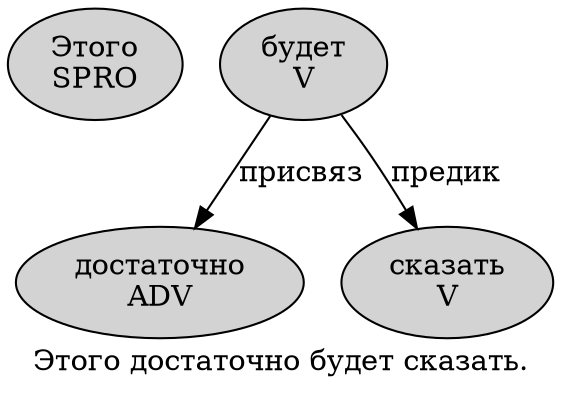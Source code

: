digraph SENTENCE_527 {
	graph [label="Этого достаточно будет сказать."]
	node [style=filled]
		0 [label="Этого
SPRO" color="" fillcolor=lightgray penwidth=1 shape=ellipse]
		1 [label="достаточно
ADV" color="" fillcolor=lightgray penwidth=1 shape=ellipse]
		2 [label="будет
V" color="" fillcolor=lightgray penwidth=1 shape=ellipse]
		3 [label="сказать
V" color="" fillcolor=lightgray penwidth=1 shape=ellipse]
			2 -> 1 [label="присвяз"]
			2 -> 3 [label="предик"]
}